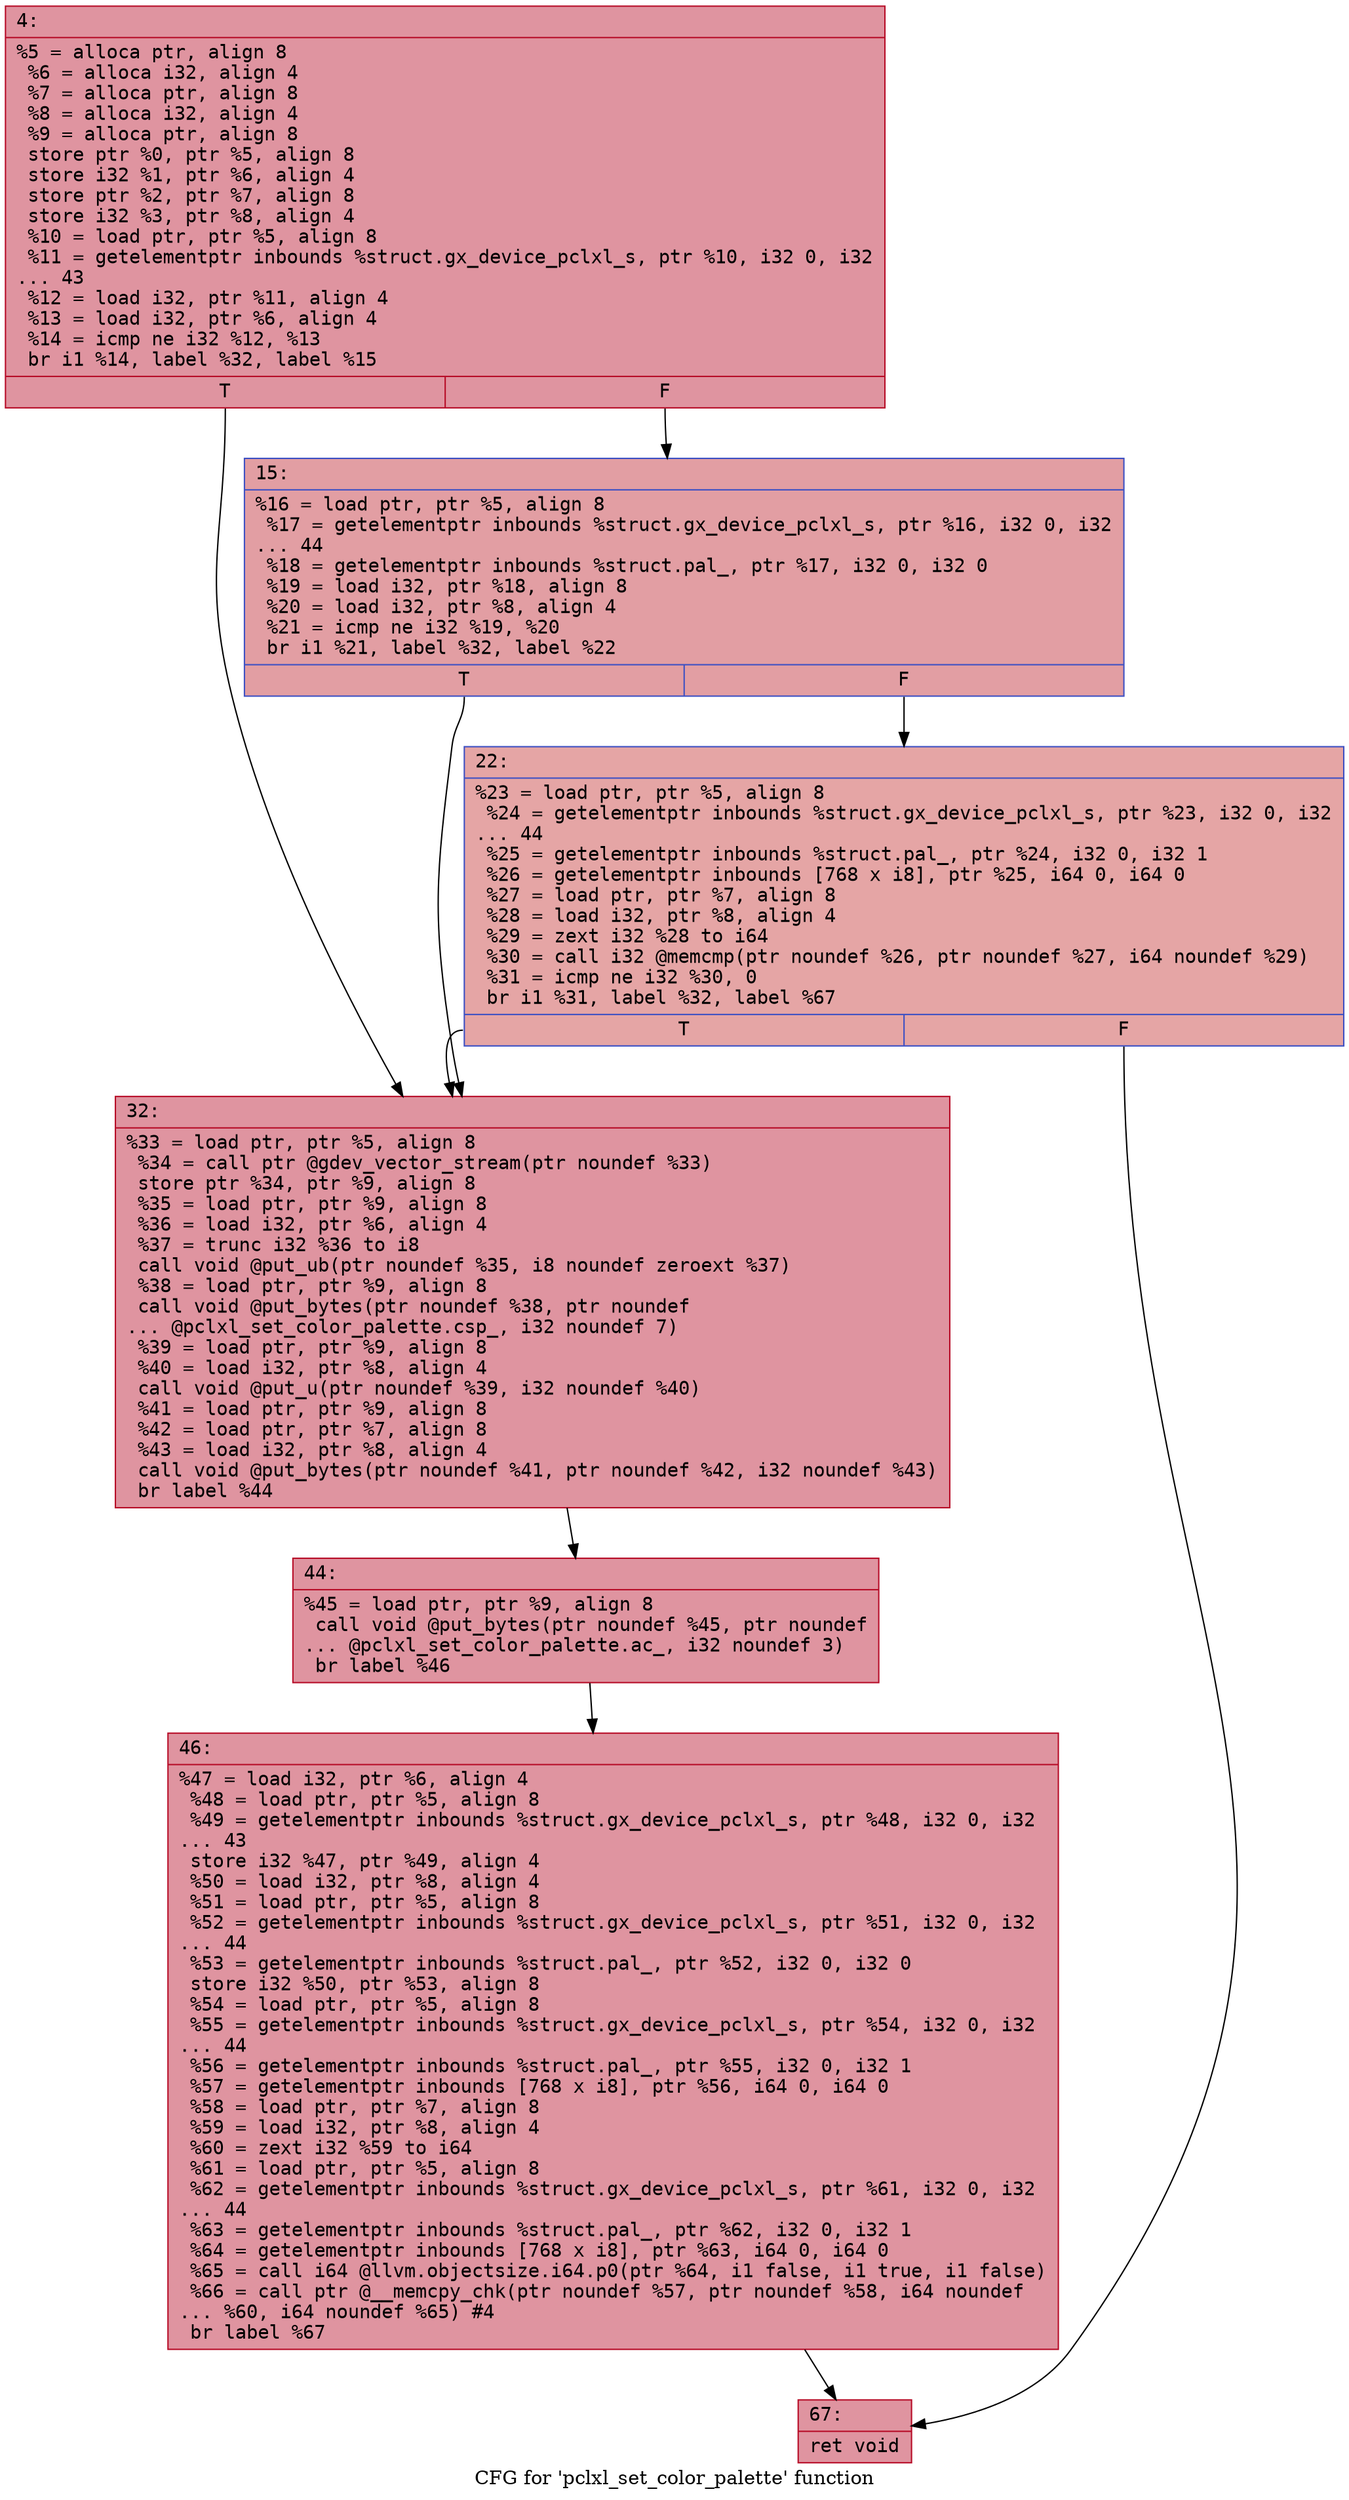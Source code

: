 digraph "CFG for 'pclxl_set_color_palette' function" {
	label="CFG for 'pclxl_set_color_palette' function";

	Node0x600003bace10 [shape=record,color="#b70d28ff", style=filled, fillcolor="#b70d2870" fontname="Courier",label="{4:\l|  %5 = alloca ptr, align 8\l  %6 = alloca i32, align 4\l  %7 = alloca ptr, align 8\l  %8 = alloca i32, align 4\l  %9 = alloca ptr, align 8\l  store ptr %0, ptr %5, align 8\l  store i32 %1, ptr %6, align 4\l  store ptr %2, ptr %7, align 8\l  store i32 %3, ptr %8, align 4\l  %10 = load ptr, ptr %5, align 8\l  %11 = getelementptr inbounds %struct.gx_device_pclxl_s, ptr %10, i32 0, i32\l... 43\l  %12 = load i32, ptr %11, align 4\l  %13 = load i32, ptr %6, align 4\l  %14 = icmp ne i32 %12, %13\l  br i1 %14, label %32, label %15\l|{<s0>T|<s1>F}}"];
	Node0x600003bace10:s0 -> Node0x600003bacfa0[tooltip="4 -> 32\nProbability 50.00%" ];
	Node0x600003bace10:s1 -> Node0x600003bacf00[tooltip="4 -> 15\nProbability 50.00%" ];
	Node0x600003bacf00 [shape=record,color="#3d50c3ff", style=filled, fillcolor="#be242e70" fontname="Courier",label="{15:\l|  %16 = load ptr, ptr %5, align 8\l  %17 = getelementptr inbounds %struct.gx_device_pclxl_s, ptr %16, i32 0, i32\l... 44\l  %18 = getelementptr inbounds %struct.pal_, ptr %17, i32 0, i32 0\l  %19 = load i32, ptr %18, align 8\l  %20 = load i32, ptr %8, align 4\l  %21 = icmp ne i32 %19, %20\l  br i1 %21, label %32, label %22\l|{<s0>T|<s1>F}}"];
	Node0x600003bacf00:s0 -> Node0x600003bacfa0[tooltip="15 -> 32\nProbability 50.00%" ];
	Node0x600003bacf00:s1 -> Node0x600003bacf50[tooltip="15 -> 22\nProbability 50.00%" ];
	Node0x600003bacf50 [shape=record,color="#3d50c3ff", style=filled, fillcolor="#c5333470" fontname="Courier",label="{22:\l|  %23 = load ptr, ptr %5, align 8\l  %24 = getelementptr inbounds %struct.gx_device_pclxl_s, ptr %23, i32 0, i32\l... 44\l  %25 = getelementptr inbounds %struct.pal_, ptr %24, i32 0, i32 1\l  %26 = getelementptr inbounds [768 x i8], ptr %25, i64 0, i64 0\l  %27 = load ptr, ptr %7, align 8\l  %28 = load i32, ptr %8, align 4\l  %29 = zext i32 %28 to i64\l  %30 = call i32 @memcmp(ptr noundef %26, ptr noundef %27, i64 noundef %29)\l  %31 = icmp ne i32 %30, 0\l  br i1 %31, label %32, label %67\l|{<s0>T|<s1>F}}"];
	Node0x600003bacf50:s0 -> Node0x600003bacfa0[tooltip="22 -> 32\nProbability 62.50%" ];
	Node0x600003bacf50:s1 -> Node0x600003bad090[tooltip="22 -> 67\nProbability 37.50%" ];
	Node0x600003bacfa0 [shape=record,color="#b70d28ff", style=filled, fillcolor="#b70d2870" fontname="Courier",label="{32:\l|  %33 = load ptr, ptr %5, align 8\l  %34 = call ptr @gdev_vector_stream(ptr noundef %33)\l  store ptr %34, ptr %9, align 8\l  %35 = load ptr, ptr %9, align 8\l  %36 = load i32, ptr %6, align 4\l  %37 = trunc i32 %36 to i8\l  call void @put_ub(ptr noundef %35, i8 noundef zeroext %37)\l  %38 = load ptr, ptr %9, align 8\l  call void @put_bytes(ptr noundef %38, ptr noundef\l... @pclxl_set_color_palette.csp_, i32 noundef 7)\l  %39 = load ptr, ptr %9, align 8\l  %40 = load i32, ptr %8, align 4\l  call void @put_u(ptr noundef %39, i32 noundef %40)\l  %41 = load ptr, ptr %9, align 8\l  %42 = load ptr, ptr %7, align 8\l  %43 = load i32, ptr %8, align 4\l  call void @put_bytes(ptr noundef %41, ptr noundef %42, i32 noundef %43)\l  br label %44\l}"];
	Node0x600003bacfa0 -> Node0x600003bacff0[tooltip="32 -> 44\nProbability 100.00%" ];
	Node0x600003bacff0 [shape=record,color="#b70d28ff", style=filled, fillcolor="#b70d2870" fontname="Courier",label="{44:\l|  %45 = load ptr, ptr %9, align 8\l  call void @put_bytes(ptr noundef %45, ptr noundef\l... @pclxl_set_color_palette.ac_, i32 noundef 3)\l  br label %46\l}"];
	Node0x600003bacff0 -> Node0x600003bad040[tooltip="44 -> 46\nProbability 100.00%" ];
	Node0x600003bad040 [shape=record,color="#b70d28ff", style=filled, fillcolor="#b70d2870" fontname="Courier",label="{46:\l|  %47 = load i32, ptr %6, align 4\l  %48 = load ptr, ptr %5, align 8\l  %49 = getelementptr inbounds %struct.gx_device_pclxl_s, ptr %48, i32 0, i32\l... 43\l  store i32 %47, ptr %49, align 4\l  %50 = load i32, ptr %8, align 4\l  %51 = load ptr, ptr %5, align 8\l  %52 = getelementptr inbounds %struct.gx_device_pclxl_s, ptr %51, i32 0, i32\l... 44\l  %53 = getelementptr inbounds %struct.pal_, ptr %52, i32 0, i32 0\l  store i32 %50, ptr %53, align 8\l  %54 = load ptr, ptr %5, align 8\l  %55 = getelementptr inbounds %struct.gx_device_pclxl_s, ptr %54, i32 0, i32\l... 44\l  %56 = getelementptr inbounds %struct.pal_, ptr %55, i32 0, i32 1\l  %57 = getelementptr inbounds [768 x i8], ptr %56, i64 0, i64 0\l  %58 = load ptr, ptr %7, align 8\l  %59 = load i32, ptr %8, align 4\l  %60 = zext i32 %59 to i64\l  %61 = load ptr, ptr %5, align 8\l  %62 = getelementptr inbounds %struct.gx_device_pclxl_s, ptr %61, i32 0, i32\l... 44\l  %63 = getelementptr inbounds %struct.pal_, ptr %62, i32 0, i32 1\l  %64 = getelementptr inbounds [768 x i8], ptr %63, i64 0, i64 0\l  %65 = call i64 @llvm.objectsize.i64.p0(ptr %64, i1 false, i1 true, i1 false)\l  %66 = call ptr @__memcpy_chk(ptr noundef %57, ptr noundef %58, i64 noundef\l... %60, i64 noundef %65) #4\l  br label %67\l}"];
	Node0x600003bad040 -> Node0x600003bad090[tooltip="46 -> 67\nProbability 100.00%" ];
	Node0x600003bad090 [shape=record,color="#b70d28ff", style=filled, fillcolor="#b70d2870" fontname="Courier",label="{67:\l|  ret void\l}"];
}
